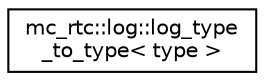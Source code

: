 digraph "Graphical Class Hierarchy"
{
 // INTERACTIVE_SVG=YES
 // LATEX_PDF_SIZE
  edge [fontname="Helvetica",fontsize="10",labelfontname="Helvetica",labelfontsize="10"];
  node [fontname="Helvetica",fontsize="10",shape=record];
  rankdir="LR";
  Node0 [label="mc_rtc::log::log_type\l_to_type\< type \>",height=0.2,width=0.4,color="black", fillcolor="white", style="filled",URL="$structmc__rtc_1_1log_1_1log__type__to__type.html",tooltip=" "];
}
